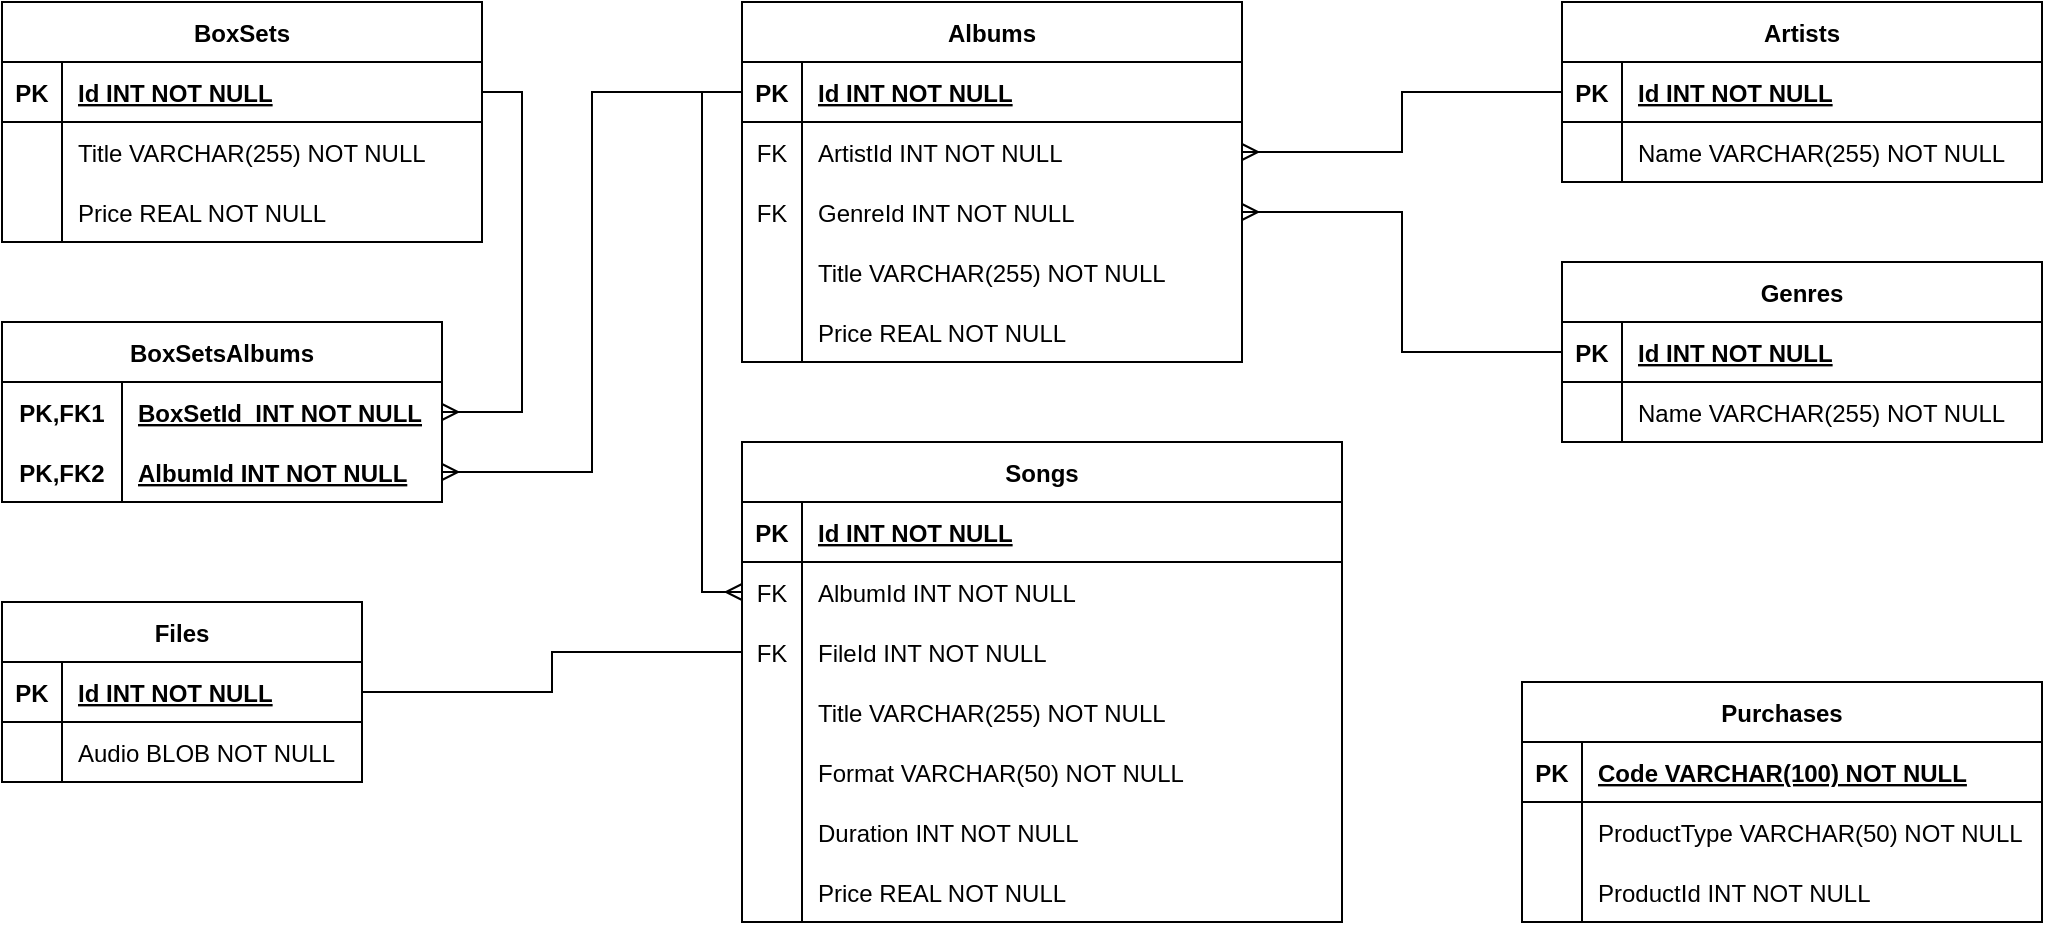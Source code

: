 <mxfile version="14.8.5" type="device"><diagram id="R2lEEEUBdFMjLlhIrx00" name="Page-1"><mxGraphModel dx="1102" dy="582" grid="1" gridSize="10" guides="1" tooltips="1" connect="1" arrows="1" fold="1" page="1" pageScale="1" pageWidth="850" pageHeight="1100" math="0" shadow="0" extFonts="Permanent Marker^https://fonts.googleapis.com/css?family=Permanent+Marker"><root><mxCell id="0"/><mxCell id="1" parent="0"/><mxCell id="7uqejl_nmy2r6HquEUfI-1" value="BoxSets" style="shape=table;startSize=30;container=1;collapsible=1;childLayout=tableLayout;fixedRows=1;rowLines=0;fontStyle=1;align=center;resizeLast=1;" parent="1" vertex="1"><mxGeometry x="70" y="70" width="240" height="120" as="geometry"/></mxCell><mxCell id="7uqejl_nmy2r6HquEUfI-2" value="" style="shape=partialRectangle;collapsible=0;dropTarget=0;pointerEvents=0;fillColor=none;top=0;left=0;bottom=1;right=0;points=[[0,0.5],[1,0.5]];portConstraint=eastwest;" parent="7uqejl_nmy2r6HquEUfI-1" vertex="1"><mxGeometry y="30" width="240" height="30" as="geometry"/></mxCell><mxCell id="7uqejl_nmy2r6HquEUfI-3" value="PK" style="shape=partialRectangle;connectable=0;fillColor=none;top=0;left=0;bottom=0;right=0;fontStyle=1;overflow=hidden;" parent="7uqejl_nmy2r6HquEUfI-2" vertex="1"><mxGeometry width="30" height="30" as="geometry"/></mxCell><mxCell id="7uqejl_nmy2r6HquEUfI-4" value="Id INT NOT NULL" style="shape=partialRectangle;connectable=0;fillColor=none;top=0;left=0;bottom=0;right=0;align=left;spacingLeft=6;fontStyle=5;overflow=hidden;" parent="7uqejl_nmy2r6HquEUfI-2" vertex="1"><mxGeometry x="30" width="210" height="30" as="geometry"/></mxCell><mxCell id="7uqejl_nmy2r6HquEUfI-5" value="" style="shape=partialRectangle;collapsible=0;dropTarget=0;pointerEvents=0;fillColor=none;top=0;left=0;bottom=0;right=0;points=[[0,0.5],[1,0.5]];portConstraint=eastwest;" parent="7uqejl_nmy2r6HquEUfI-1" vertex="1"><mxGeometry y="60" width="240" height="30" as="geometry"/></mxCell><mxCell id="7uqejl_nmy2r6HquEUfI-6" value="" style="shape=partialRectangle;connectable=0;fillColor=none;top=0;left=0;bottom=0;right=0;editable=1;overflow=hidden;" parent="7uqejl_nmy2r6HquEUfI-5" vertex="1"><mxGeometry width="30" height="30" as="geometry"/></mxCell><mxCell id="7uqejl_nmy2r6HquEUfI-7" value="Title VARCHAR(255) NOT NULL" style="shape=partialRectangle;connectable=0;fillColor=none;top=0;left=0;bottom=0;right=0;align=left;spacingLeft=6;overflow=hidden;" parent="7uqejl_nmy2r6HquEUfI-5" vertex="1"><mxGeometry x="30" width="210" height="30" as="geometry"/></mxCell><mxCell id="0F9N7bDEIpZ2K2sPTRCU-29" value="" style="shape=partialRectangle;collapsible=0;dropTarget=0;pointerEvents=0;fillColor=none;top=0;left=0;bottom=0;right=0;points=[[0,0.5],[1,0.5]];portConstraint=eastwest;" parent="7uqejl_nmy2r6HquEUfI-1" vertex="1"><mxGeometry y="90" width="240" height="30" as="geometry"/></mxCell><mxCell id="0F9N7bDEIpZ2K2sPTRCU-30" value="" style="shape=partialRectangle;connectable=0;fillColor=none;top=0;left=0;bottom=0;right=0;editable=1;overflow=hidden;" parent="0F9N7bDEIpZ2K2sPTRCU-29" vertex="1"><mxGeometry width="30" height="30" as="geometry"/></mxCell><mxCell id="0F9N7bDEIpZ2K2sPTRCU-31" value="Price REAL NOT NULL" style="shape=partialRectangle;connectable=0;fillColor=none;top=0;left=0;bottom=0;right=0;align=left;spacingLeft=6;overflow=hidden;" parent="0F9N7bDEIpZ2K2sPTRCU-29" vertex="1"><mxGeometry x="30" width="210" height="30" as="geometry"/></mxCell><mxCell id="7uqejl_nmy2r6HquEUfI-14" value="Albums" style="shape=table;startSize=30;container=1;collapsible=1;childLayout=tableLayout;fixedRows=1;rowLines=0;fontStyle=1;align=center;resizeLast=1;" parent="1" vertex="1"><mxGeometry x="440" y="70" width="250" height="180" as="geometry"/></mxCell><mxCell id="7uqejl_nmy2r6HquEUfI-15" value="" style="shape=partialRectangle;collapsible=0;dropTarget=0;pointerEvents=0;fillColor=none;top=0;left=0;bottom=1;right=0;points=[[0,0.5],[1,0.5]];portConstraint=eastwest;" parent="7uqejl_nmy2r6HquEUfI-14" vertex="1"><mxGeometry y="30" width="250" height="30" as="geometry"/></mxCell><mxCell id="7uqejl_nmy2r6HquEUfI-16" value="PK" style="shape=partialRectangle;connectable=0;fillColor=none;top=0;left=0;bottom=0;right=0;fontStyle=1;overflow=hidden;" parent="7uqejl_nmy2r6HquEUfI-15" vertex="1"><mxGeometry width="30" height="30" as="geometry"/></mxCell><mxCell id="7uqejl_nmy2r6HquEUfI-17" value="Id INT NOT NULL" style="shape=partialRectangle;connectable=0;fillColor=none;top=0;left=0;bottom=0;right=0;align=left;spacingLeft=6;fontStyle=5;overflow=hidden;" parent="7uqejl_nmy2r6HquEUfI-15" vertex="1"><mxGeometry x="30" width="220" height="30" as="geometry"/></mxCell><mxCell id="AmOFZMuzNIZ4vWkkpJwg-1" value="" style="shape=partialRectangle;collapsible=0;dropTarget=0;pointerEvents=0;fillColor=none;top=0;left=0;bottom=0;right=0;points=[[0,0.5],[1,0.5]];portConstraint=eastwest;" parent="7uqejl_nmy2r6HquEUfI-14" vertex="1"><mxGeometry y="60" width="250" height="30" as="geometry"/></mxCell><mxCell id="AmOFZMuzNIZ4vWkkpJwg-2" value="FK" style="shape=partialRectangle;connectable=0;fillColor=none;top=0;left=0;bottom=0;right=0;editable=1;overflow=hidden;" parent="AmOFZMuzNIZ4vWkkpJwg-1" vertex="1"><mxGeometry width="30" height="30" as="geometry"/></mxCell><mxCell id="AmOFZMuzNIZ4vWkkpJwg-3" value="ArtistId INT NOT NULL" style="shape=partialRectangle;connectable=0;fillColor=none;top=0;left=0;bottom=0;right=0;align=left;spacingLeft=6;overflow=hidden;" parent="AmOFZMuzNIZ4vWkkpJwg-1" vertex="1"><mxGeometry x="30" width="220" height="30" as="geometry"/></mxCell><mxCell id="AmOFZMuzNIZ4vWkkpJwg-4" value="" style="shape=partialRectangle;collapsible=0;dropTarget=0;pointerEvents=0;fillColor=none;top=0;left=0;bottom=0;right=0;points=[[0,0.5],[1,0.5]];portConstraint=eastwest;" parent="7uqejl_nmy2r6HquEUfI-14" vertex="1"><mxGeometry y="90" width="250" height="30" as="geometry"/></mxCell><mxCell id="AmOFZMuzNIZ4vWkkpJwg-5" value="FK" style="shape=partialRectangle;connectable=0;fillColor=none;top=0;left=0;bottom=0;right=0;editable=1;overflow=hidden;" parent="AmOFZMuzNIZ4vWkkpJwg-4" vertex="1"><mxGeometry width="30" height="30" as="geometry"/></mxCell><mxCell id="AmOFZMuzNIZ4vWkkpJwg-6" value="GenreId INT NOT NULL" style="shape=partialRectangle;connectable=0;fillColor=none;top=0;left=0;bottom=0;right=0;align=left;spacingLeft=6;overflow=hidden;" parent="AmOFZMuzNIZ4vWkkpJwg-4" vertex="1"><mxGeometry x="30" width="220" height="30" as="geometry"/></mxCell><mxCell id="7uqejl_nmy2r6HquEUfI-21" value="" style="shape=partialRectangle;collapsible=0;dropTarget=0;pointerEvents=0;fillColor=none;top=0;left=0;bottom=0;right=0;points=[[0,0.5],[1,0.5]];portConstraint=eastwest;" parent="7uqejl_nmy2r6HquEUfI-14" vertex="1"><mxGeometry y="120" width="250" height="30" as="geometry"/></mxCell><mxCell id="7uqejl_nmy2r6HquEUfI-22" value="" style="shape=partialRectangle;connectable=0;fillColor=none;top=0;left=0;bottom=0;right=0;editable=1;overflow=hidden;" parent="7uqejl_nmy2r6HquEUfI-21" vertex="1"><mxGeometry width="30" height="30" as="geometry"/></mxCell><mxCell id="7uqejl_nmy2r6HquEUfI-23" value="Title VARCHAR(255) NOT NULL" style="shape=partialRectangle;connectable=0;fillColor=none;top=0;left=0;bottom=0;right=0;align=left;spacingLeft=6;overflow=hidden;" parent="7uqejl_nmy2r6HquEUfI-21" vertex="1"><mxGeometry x="30" width="220" height="30" as="geometry"/></mxCell><mxCell id="0F9N7bDEIpZ2K2sPTRCU-32" value="" style="shape=partialRectangle;collapsible=0;dropTarget=0;pointerEvents=0;fillColor=none;top=0;left=0;bottom=0;right=0;points=[[0,0.5],[1,0.5]];portConstraint=eastwest;" parent="7uqejl_nmy2r6HquEUfI-14" vertex="1"><mxGeometry y="150" width="250" height="30" as="geometry"/></mxCell><mxCell id="0F9N7bDEIpZ2K2sPTRCU-33" value="" style="shape=partialRectangle;connectable=0;fillColor=none;top=0;left=0;bottom=0;right=0;editable=1;overflow=hidden;" parent="0F9N7bDEIpZ2K2sPTRCU-32" vertex="1"><mxGeometry width="30" height="30" as="geometry"/></mxCell><mxCell id="0F9N7bDEIpZ2K2sPTRCU-34" value="Price REAL NOT NULL" style="shape=partialRectangle;connectable=0;fillColor=none;top=0;left=0;bottom=0;right=0;align=left;spacingLeft=6;overflow=hidden;" parent="0F9N7bDEIpZ2K2sPTRCU-32" vertex="1"><mxGeometry x="30" width="220" height="30" as="geometry"/></mxCell><mxCell id="7uqejl_nmy2r6HquEUfI-28" value="Songs" style="shape=table;startSize=30;container=1;collapsible=1;childLayout=tableLayout;fixedRows=1;rowLines=0;fontStyle=1;align=center;resizeLast=1;" parent="1" vertex="1"><mxGeometry x="440" y="290" width="300" height="240" as="geometry"/></mxCell><mxCell id="7uqejl_nmy2r6HquEUfI-29" value="" style="shape=partialRectangle;collapsible=0;dropTarget=0;pointerEvents=0;fillColor=none;top=0;left=0;bottom=1;right=0;points=[[0,0.5],[1,0.5]];portConstraint=eastwest;" parent="7uqejl_nmy2r6HquEUfI-28" vertex="1"><mxGeometry y="30" width="300" height="30" as="geometry"/></mxCell><mxCell id="7uqejl_nmy2r6HquEUfI-30" value="PK" style="shape=partialRectangle;connectable=0;fillColor=none;top=0;left=0;bottom=0;right=0;fontStyle=1;overflow=hidden;" parent="7uqejl_nmy2r6HquEUfI-29" vertex="1"><mxGeometry width="30" height="30" as="geometry"/></mxCell><mxCell id="7uqejl_nmy2r6HquEUfI-31" value="Id INT NOT NULL" style="shape=partialRectangle;connectable=0;fillColor=none;top=0;left=0;bottom=0;right=0;align=left;spacingLeft=6;fontStyle=5;overflow=hidden;" parent="7uqejl_nmy2r6HquEUfI-29" vertex="1"><mxGeometry x="30" width="270" height="30" as="geometry"/></mxCell><mxCell id="7uqejl_nmy2r6HquEUfI-32" value="" style="shape=partialRectangle;collapsible=0;dropTarget=0;pointerEvents=0;fillColor=none;top=0;left=0;bottom=0;right=0;points=[[0,0.5],[1,0.5]];portConstraint=eastwest;" parent="7uqejl_nmy2r6HquEUfI-28" vertex="1"><mxGeometry y="60" width="300" height="30" as="geometry"/></mxCell><mxCell id="7uqejl_nmy2r6HquEUfI-33" value="FK" style="shape=partialRectangle;connectable=0;fillColor=none;top=0;left=0;bottom=0;right=0;editable=1;overflow=hidden;" parent="7uqejl_nmy2r6HquEUfI-32" vertex="1"><mxGeometry width="30" height="30" as="geometry"/></mxCell><mxCell id="7uqejl_nmy2r6HquEUfI-34" value="AlbumId INT NOT NULL" style="shape=partialRectangle;connectable=0;fillColor=none;top=0;left=0;bottom=0;right=0;align=left;spacingLeft=6;overflow=hidden;" parent="7uqejl_nmy2r6HquEUfI-32" vertex="1"><mxGeometry x="30" width="270" height="30" as="geometry"/></mxCell><mxCell id="7uqejl_nmy2r6HquEUfI-73" value="" style="shape=partialRectangle;collapsible=0;dropTarget=0;pointerEvents=0;fillColor=none;top=0;left=0;bottom=0;right=0;points=[[0,0.5],[1,0.5]];portConstraint=eastwest;" parent="7uqejl_nmy2r6HquEUfI-28" vertex="1"><mxGeometry y="90" width="300" height="30" as="geometry"/></mxCell><mxCell id="7uqejl_nmy2r6HquEUfI-74" value="FK" style="shape=partialRectangle;connectable=0;fillColor=none;top=0;left=0;bottom=0;right=0;editable=1;overflow=hidden;" parent="7uqejl_nmy2r6HquEUfI-73" vertex="1"><mxGeometry width="30" height="30" as="geometry"/></mxCell><mxCell id="7uqejl_nmy2r6HquEUfI-75" value="FileId INT NOT NULL" style="shape=partialRectangle;connectable=0;fillColor=none;top=0;left=0;bottom=0;right=0;align=left;spacingLeft=6;overflow=hidden;" parent="7uqejl_nmy2r6HquEUfI-73" vertex="1"><mxGeometry x="30" width="270" height="30" as="geometry"/></mxCell><mxCell id="7uqejl_nmy2r6HquEUfI-35" value="" style="shape=partialRectangle;collapsible=0;dropTarget=0;pointerEvents=0;fillColor=none;top=0;left=0;bottom=0;right=0;points=[[0,0.5],[1,0.5]];portConstraint=eastwest;" parent="7uqejl_nmy2r6HquEUfI-28" vertex="1"><mxGeometry y="120" width="300" height="30" as="geometry"/></mxCell><mxCell id="7uqejl_nmy2r6HquEUfI-36" value="" style="shape=partialRectangle;connectable=0;fillColor=none;top=0;left=0;bottom=0;right=0;editable=1;overflow=hidden;" parent="7uqejl_nmy2r6HquEUfI-35" vertex="1"><mxGeometry width="30" height="30" as="geometry"/></mxCell><mxCell id="7uqejl_nmy2r6HquEUfI-37" value="Title VARCHAR(255) NOT NULL" style="shape=partialRectangle;connectable=0;fillColor=none;top=0;left=0;bottom=0;right=0;align=left;spacingLeft=6;overflow=hidden;" parent="7uqejl_nmy2r6HquEUfI-35" vertex="1"><mxGeometry x="30" width="270" height="30" as="geometry"/></mxCell><mxCell id="7uqejl_nmy2r6HquEUfI-38" value="" style="shape=partialRectangle;collapsible=0;dropTarget=0;pointerEvents=0;fillColor=none;top=0;left=0;bottom=0;right=0;points=[[0,0.5],[1,0.5]];portConstraint=eastwest;" parent="7uqejl_nmy2r6HquEUfI-28" vertex="1"><mxGeometry y="150" width="300" height="30" as="geometry"/></mxCell><mxCell id="7uqejl_nmy2r6HquEUfI-39" value="" style="shape=partialRectangle;connectable=0;fillColor=none;top=0;left=0;bottom=0;right=0;editable=1;overflow=hidden;" parent="7uqejl_nmy2r6HquEUfI-38" vertex="1"><mxGeometry width="30" height="30" as="geometry"/></mxCell><mxCell id="7uqejl_nmy2r6HquEUfI-40" value="Format VARCHAR(50) NOT NULL" style="shape=partialRectangle;connectable=0;fillColor=none;top=0;left=0;bottom=0;right=0;align=left;spacingLeft=6;overflow=hidden;" parent="7uqejl_nmy2r6HquEUfI-38" vertex="1"><mxGeometry x="30" width="270" height="30" as="geometry"/></mxCell><mxCell id="7uqejl_nmy2r6HquEUfI-77" value="" style="shape=partialRectangle;collapsible=0;dropTarget=0;pointerEvents=0;fillColor=none;top=0;left=0;bottom=0;right=0;points=[[0,0.5],[1,0.5]];portConstraint=eastwest;" parent="7uqejl_nmy2r6HquEUfI-28" vertex="1"><mxGeometry y="180" width="300" height="30" as="geometry"/></mxCell><mxCell id="7uqejl_nmy2r6HquEUfI-78" value="" style="shape=partialRectangle;connectable=0;fillColor=none;top=0;left=0;bottom=0;right=0;editable=1;overflow=hidden;" parent="7uqejl_nmy2r6HquEUfI-77" vertex="1"><mxGeometry width="30" height="30" as="geometry"/></mxCell><mxCell id="7uqejl_nmy2r6HquEUfI-79" value="Duration INT NOT NULL" style="shape=partialRectangle;connectable=0;fillColor=none;top=0;left=0;bottom=0;right=0;align=left;spacingLeft=6;overflow=hidden;" parent="7uqejl_nmy2r6HquEUfI-77" vertex="1"><mxGeometry x="30" width="270" height="30" as="geometry"/></mxCell><mxCell id="0F9N7bDEIpZ2K2sPTRCU-35" value="" style="shape=partialRectangle;collapsible=0;dropTarget=0;pointerEvents=0;fillColor=none;top=0;left=0;bottom=0;right=0;points=[[0,0.5],[1,0.5]];portConstraint=eastwest;" parent="7uqejl_nmy2r6HquEUfI-28" vertex="1"><mxGeometry y="210" width="300" height="30" as="geometry"/></mxCell><mxCell id="0F9N7bDEIpZ2K2sPTRCU-36" value="" style="shape=partialRectangle;connectable=0;fillColor=none;top=0;left=0;bottom=0;right=0;editable=1;overflow=hidden;" parent="0F9N7bDEIpZ2K2sPTRCU-35" vertex="1"><mxGeometry width="30" height="30" as="geometry"/></mxCell><mxCell id="0F9N7bDEIpZ2K2sPTRCU-37" value="Price REAL NOT NULL" style="shape=partialRectangle;connectable=0;fillColor=none;top=0;left=0;bottom=0;right=0;align=left;spacingLeft=6;overflow=hidden;" parent="0F9N7bDEIpZ2K2sPTRCU-35" vertex="1"><mxGeometry x="30" width="270" height="30" as="geometry"/></mxCell><mxCell id="7uqejl_nmy2r6HquEUfI-44" value="BoxSetsAlbums" style="shape=table;startSize=30;container=1;collapsible=1;childLayout=tableLayout;fixedRows=1;rowLines=0;fontStyle=1;align=center;resizeLast=1;" parent="1" vertex="1"><mxGeometry x="70" y="230" width="220" height="90" as="geometry"/></mxCell><mxCell id="7uqejl_nmy2r6HquEUfI-45" value="" style="shape=partialRectangle;collapsible=0;dropTarget=0;pointerEvents=0;fillColor=none;top=0;left=0;bottom=0;right=0;points=[[0,0.5],[1,0.5]];portConstraint=eastwest;" parent="7uqejl_nmy2r6HquEUfI-44" vertex="1"><mxGeometry y="30" width="220" height="30" as="geometry"/></mxCell><mxCell id="7uqejl_nmy2r6HquEUfI-46" value="PK,FK1" style="shape=partialRectangle;connectable=0;fillColor=none;top=0;left=0;bottom=0;right=0;fontStyle=1;overflow=hidden;" parent="7uqejl_nmy2r6HquEUfI-45" vertex="1"><mxGeometry width="60" height="30" as="geometry"/></mxCell><mxCell id="7uqejl_nmy2r6HquEUfI-47" value="BoxSetId  INT NOT NULL" style="shape=partialRectangle;connectable=0;fillColor=none;top=0;left=0;bottom=0;right=0;align=left;spacingLeft=6;fontStyle=5;overflow=hidden;" parent="7uqejl_nmy2r6HquEUfI-45" vertex="1"><mxGeometry x="60" width="160" height="30" as="geometry"/></mxCell><mxCell id="7uqejl_nmy2r6HquEUfI-48" value="" style="shape=partialRectangle;collapsible=0;dropTarget=0;pointerEvents=0;fillColor=none;top=0;left=0;bottom=1;right=0;points=[[0,0.5],[1,0.5]];portConstraint=eastwest;" parent="7uqejl_nmy2r6HquEUfI-44" vertex="1"><mxGeometry y="60" width="220" height="30" as="geometry"/></mxCell><mxCell id="7uqejl_nmy2r6HquEUfI-49" value="PK,FK2" style="shape=partialRectangle;connectable=0;fillColor=none;top=0;left=0;bottom=0;right=0;fontStyle=1;overflow=hidden;" parent="7uqejl_nmy2r6HquEUfI-48" vertex="1"><mxGeometry width="60" height="30" as="geometry"/></mxCell><mxCell id="7uqejl_nmy2r6HquEUfI-50" value="AlbumId INT NOT NULL" style="shape=partialRectangle;connectable=0;fillColor=none;top=0;left=0;bottom=0;right=0;align=left;spacingLeft=6;fontStyle=5;overflow=hidden;" parent="7uqejl_nmy2r6HquEUfI-48" vertex="1"><mxGeometry x="60" width="160" height="30" as="geometry"/></mxCell><mxCell id="7uqejl_nmy2r6HquEUfI-57" style="edgeStyle=orthogonalEdgeStyle;rounded=0;orthogonalLoop=1;jettySize=auto;html=1;exitX=1;exitY=0.5;exitDx=0;exitDy=0;entryX=1;entryY=0.5;entryDx=0;entryDy=0;endArrow=ERmany;endFill=0;" parent="1" source="7uqejl_nmy2r6HquEUfI-2" target="7uqejl_nmy2r6HquEUfI-45" edge="1"><mxGeometry relative="1" as="geometry"/></mxCell><mxCell id="7uqejl_nmy2r6HquEUfI-58" style="edgeStyle=orthogonalEdgeStyle;rounded=0;orthogonalLoop=1;jettySize=auto;html=1;exitX=0;exitY=0.5;exitDx=0;exitDy=0;entryX=1;entryY=0.5;entryDx=0;entryDy=0;endArrow=ERmany;endFill=0;" parent="1" source="7uqejl_nmy2r6HquEUfI-15" target="7uqejl_nmy2r6HquEUfI-48" edge="1"><mxGeometry relative="1" as="geometry"/></mxCell><mxCell id="7uqejl_nmy2r6HquEUfI-59" style="edgeStyle=orthogonalEdgeStyle;rounded=0;orthogonalLoop=1;jettySize=auto;html=1;exitX=0;exitY=0.5;exitDx=0;exitDy=0;entryX=0;entryY=0.5;entryDx=0;entryDy=0;endArrow=ERmany;endFill=0;" parent="1" source="7uqejl_nmy2r6HquEUfI-15" target="7uqejl_nmy2r6HquEUfI-32" edge="1"><mxGeometry relative="1" as="geometry"/></mxCell><mxCell id="7uqejl_nmy2r6HquEUfI-60" value="Files" style="shape=table;startSize=30;container=1;collapsible=1;childLayout=tableLayout;fixedRows=1;rowLines=0;fontStyle=1;align=center;resizeLast=1;" parent="1" vertex="1"><mxGeometry x="70" y="370" width="180" height="90" as="geometry"/></mxCell><mxCell id="7uqejl_nmy2r6HquEUfI-61" value="" style="shape=partialRectangle;collapsible=0;dropTarget=0;pointerEvents=0;fillColor=none;top=0;left=0;bottom=1;right=0;points=[[0,0.5],[1,0.5]];portConstraint=eastwest;" parent="7uqejl_nmy2r6HquEUfI-60" vertex="1"><mxGeometry y="30" width="180" height="30" as="geometry"/></mxCell><mxCell id="7uqejl_nmy2r6HquEUfI-62" value="PK" style="shape=partialRectangle;connectable=0;fillColor=none;top=0;left=0;bottom=0;right=0;fontStyle=1;overflow=hidden;" parent="7uqejl_nmy2r6HquEUfI-61" vertex="1"><mxGeometry width="30" height="30" as="geometry"/></mxCell><mxCell id="7uqejl_nmy2r6HquEUfI-63" value="Id INT NOT NULL" style="shape=partialRectangle;connectable=0;fillColor=none;top=0;left=0;bottom=0;right=0;align=left;spacingLeft=6;fontStyle=5;overflow=hidden;" parent="7uqejl_nmy2r6HquEUfI-61" vertex="1"><mxGeometry x="30" width="150" height="30" as="geometry"/></mxCell><mxCell id="7uqejl_nmy2r6HquEUfI-64" value="" style="shape=partialRectangle;collapsible=0;dropTarget=0;pointerEvents=0;fillColor=none;top=0;left=0;bottom=0;right=0;points=[[0,0.5],[1,0.5]];portConstraint=eastwest;" parent="7uqejl_nmy2r6HquEUfI-60" vertex="1"><mxGeometry y="60" width="180" height="30" as="geometry"/></mxCell><mxCell id="7uqejl_nmy2r6HquEUfI-65" value="" style="shape=partialRectangle;connectable=0;fillColor=none;top=0;left=0;bottom=0;right=0;editable=1;overflow=hidden;" parent="7uqejl_nmy2r6HquEUfI-64" vertex="1"><mxGeometry width="30" height="30" as="geometry"/></mxCell><mxCell id="7uqejl_nmy2r6HquEUfI-66" value="Audio BLOB NOT NULL" style="shape=partialRectangle;connectable=0;fillColor=none;top=0;left=0;bottom=0;right=0;align=left;spacingLeft=6;overflow=hidden;" parent="7uqejl_nmy2r6HquEUfI-64" vertex="1"><mxGeometry x="30" width="150" height="30" as="geometry"/></mxCell><mxCell id="7uqejl_nmy2r6HquEUfI-76" style="edgeStyle=orthogonalEdgeStyle;rounded=0;orthogonalLoop=1;jettySize=auto;html=1;exitX=1;exitY=0.5;exitDx=0;exitDy=0;entryX=0;entryY=0.5;entryDx=0;entryDy=0;endArrow=none;endFill=0;" parent="1" source="7uqejl_nmy2r6HquEUfI-61" target="7uqejl_nmy2r6HquEUfI-73" edge="1"><mxGeometry relative="1" as="geometry"/></mxCell><mxCell id="0F9N7bDEIpZ2K2sPTRCU-1" value="Artists" style="shape=table;startSize=30;container=1;collapsible=1;childLayout=tableLayout;fixedRows=1;rowLines=0;fontStyle=1;align=center;resizeLast=1;" parent="1" vertex="1"><mxGeometry x="850" y="70" width="240" height="90" as="geometry"/></mxCell><mxCell id="0F9N7bDEIpZ2K2sPTRCU-2" value="" style="shape=partialRectangle;collapsible=0;dropTarget=0;pointerEvents=0;fillColor=none;top=0;left=0;bottom=1;right=0;points=[[0,0.5],[1,0.5]];portConstraint=eastwest;" parent="0F9N7bDEIpZ2K2sPTRCU-1" vertex="1"><mxGeometry y="30" width="240" height="30" as="geometry"/></mxCell><mxCell id="0F9N7bDEIpZ2K2sPTRCU-3" value="PK" style="shape=partialRectangle;connectable=0;fillColor=none;top=0;left=0;bottom=0;right=0;fontStyle=1;overflow=hidden;" parent="0F9N7bDEIpZ2K2sPTRCU-2" vertex="1"><mxGeometry width="30" height="30" as="geometry"/></mxCell><mxCell id="0F9N7bDEIpZ2K2sPTRCU-4" value="Id INT NOT NULL" style="shape=partialRectangle;connectable=0;fillColor=none;top=0;left=0;bottom=0;right=0;align=left;spacingLeft=6;fontStyle=5;overflow=hidden;" parent="0F9N7bDEIpZ2K2sPTRCU-2" vertex="1"><mxGeometry x="30" width="210" height="30" as="geometry"/></mxCell><mxCell id="0F9N7bDEIpZ2K2sPTRCU-5" value="" style="shape=partialRectangle;collapsible=0;dropTarget=0;pointerEvents=0;fillColor=none;top=0;left=0;bottom=0;right=0;points=[[0,0.5],[1,0.5]];portConstraint=eastwest;" parent="0F9N7bDEIpZ2K2sPTRCU-1" vertex="1"><mxGeometry y="60" width="240" height="30" as="geometry"/></mxCell><mxCell id="0F9N7bDEIpZ2K2sPTRCU-6" value="" style="shape=partialRectangle;connectable=0;fillColor=none;top=0;left=0;bottom=0;right=0;editable=1;overflow=hidden;" parent="0F9N7bDEIpZ2K2sPTRCU-5" vertex="1"><mxGeometry width="30" height="30" as="geometry"/></mxCell><mxCell id="0F9N7bDEIpZ2K2sPTRCU-7" value="Name VARCHAR(255) NOT NULL" style="shape=partialRectangle;connectable=0;fillColor=none;top=0;left=0;bottom=0;right=0;align=left;spacingLeft=6;overflow=hidden;" parent="0F9N7bDEIpZ2K2sPTRCU-5" vertex="1"><mxGeometry x="30" width="210" height="30" as="geometry"/></mxCell><mxCell id="0F9N7bDEIpZ2K2sPTRCU-14" style="edgeStyle=orthogonalEdgeStyle;rounded=0;orthogonalLoop=1;jettySize=auto;html=1;exitX=0;exitY=0.5;exitDx=0;exitDy=0;entryX=1;entryY=0.5;entryDx=0;entryDy=0;endArrow=ERmany;endFill=0;" parent="1" source="0F9N7bDEIpZ2K2sPTRCU-2" target="AmOFZMuzNIZ4vWkkpJwg-1" edge="1"><mxGeometry relative="1" as="geometry"/></mxCell><mxCell id="0F9N7bDEIpZ2K2sPTRCU-15" value="Genres" style="shape=table;startSize=30;container=1;collapsible=1;childLayout=tableLayout;fixedRows=1;rowLines=0;fontStyle=1;align=center;resizeLast=1;" parent="1" vertex="1"><mxGeometry x="850" y="200" width="240" height="90" as="geometry"/></mxCell><mxCell id="0F9N7bDEIpZ2K2sPTRCU-16" value="" style="shape=partialRectangle;collapsible=0;dropTarget=0;pointerEvents=0;fillColor=none;top=0;left=0;bottom=1;right=0;points=[[0,0.5],[1,0.5]];portConstraint=eastwest;" parent="0F9N7bDEIpZ2K2sPTRCU-15" vertex="1"><mxGeometry y="30" width="240" height="30" as="geometry"/></mxCell><mxCell id="0F9N7bDEIpZ2K2sPTRCU-17" value="PK" style="shape=partialRectangle;connectable=0;fillColor=none;top=0;left=0;bottom=0;right=0;fontStyle=1;overflow=hidden;" parent="0F9N7bDEIpZ2K2sPTRCU-16" vertex="1"><mxGeometry width="30" height="30" as="geometry"/></mxCell><mxCell id="0F9N7bDEIpZ2K2sPTRCU-18" value="Id INT NOT NULL" style="shape=partialRectangle;connectable=0;fillColor=none;top=0;left=0;bottom=0;right=0;align=left;spacingLeft=6;fontStyle=5;overflow=hidden;" parent="0F9N7bDEIpZ2K2sPTRCU-16" vertex="1"><mxGeometry x="30" width="210" height="30" as="geometry"/></mxCell><mxCell id="0F9N7bDEIpZ2K2sPTRCU-19" value="" style="shape=partialRectangle;collapsible=0;dropTarget=0;pointerEvents=0;fillColor=none;top=0;left=0;bottom=0;right=0;points=[[0,0.5],[1,0.5]];portConstraint=eastwest;" parent="0F9N7bDEIpZ2K2sPTRCU-15" vertex="1"><mxGeometry y="60" width="240" height="30" as="geometry"/></mxCell><mxCell id="0F9N7bDEIpZ2K2sPTRCU-20" value="" style="shape=partialRectangle;connectable=0;fillColor=none;top=0;left=0;bottom=0;right=0;editable=1;overflow=hidden;" parent="0F9N7bDEIpZ2K2sPTRCU-19" vertex="1"><mxGeometry width="30" height="30" as="geometry"/></mxCell><mxCell id="0F9N7bDEIpZ2K2sPTRCU-21" value="Name VARCHAR(255) NOT NULL" style="shape=partialRectangle;connectable=0;fillColor=none;top=0;left=0;bottom=0;right=0;align=left;spacingLeft=6;overflow=hidden;" parent="0F9N7bDEIpZ2K2sPTRCU-19" vertex="1"><mxGeometry x="30" width="210" height="30" as="geometry"/></mxCell><mxCell id="0F9N7bDEIpZ2K2sPTRCU-28" style="edgeStyle=orthogonalEdgeStyle;rounded=0;orthogonalLoop=1;jettySize=auto;html=1;exitX=0;exitY=0.5;exitDx=0;exitDy=0;entryX=1;entryY=0.5;entryDx=0;entryDy=0;endArrow=ERmany;endFill=0;" parent="1" source="0F9N7bDEIpZ2K2sPTRCU-16" target="AmOFZMuzNIZ4vWkkpJwg-4" edge="1"><mxGeometry relative="1" as="geometry"/></mxCell><mxCell id="zLt3-NUHpEHgKV683jzk-1" value="Purchases" style="shape=table;startSize=30;container=1;collapsible=1;childLayout=tableLayout;fixedRows=1;rowLines=0;fontStyle=1;align=center;resizeLast=1;" vertex="1" parent="1"><mxGeometry x="830" y="410" width="260" height="120" as="geometry"/></mxCell><mxCell id="zLt3-NUHpEHgKV683jzk-2" value="" style="shape=partialRectangle;collapsible=0;dropTarget=0;pointerEvents=0;fillColor=none;top=0;left=0;bottom=1;right=0;points=[[0,0.5],[1,0.5]];portConstraint=eastwest;" vertex="1" parent="zLt3-NUHpEHgKV683jzk-1"><mxGeometry y="30" width="260" height="30" as="geometry"/></mxCell><mxCell id="zLt3-NUHpEHgKV683jzk-3" value="PK" style="shape=partialRectangle;connectable=0;fillColor=none;top=0;left=0;bottom=0;right=0;fontStyle=1;overflow=hidden;" vertex="1" parent="zLt3-NUHpEHgKV683jzk-2"><mxGeometry width="30" height="30" as="geometry"/></mxCell><mxCell id="zLt3-NUHpEHgKV683jzk-4" value="Code VARCHAR(100) NOT NULL" style="shape=partialRectangle;connectable=0;fillColor=none;top=0;left=0;bottom=0;right=0;align=left;spacingLeft=6;fontStyle=5;overflow=hidden;" vertex="1" parent="zLt3-NUHpEHgKV683jzk-2"><mxGeometry x="30" width="230" height="30" as="geometry"/></mxCell><mxCell id="zLt3-NUHpEHgKV683jzk-5" value="" style="shape=partialRectangle;collapsible=0;dropTarget=0;pointerEvents=0;fillColor=none;top=0;left=0;bottom=0;right=0;points=[[0,0.5],[1,0.5]];portConstraint=eastwest;" vertex="1" parent="zLt3-NUHpEHgKV683jzk-1"><mxGeometry y="60" width="260" height="30" as="geometry"/></mxCell><mxCell id="zLt3-NUHpEHgKV683jzk-6" value="" style="shape=partialRectangle;connectable=0;fillColor=none;top=0;left=0;bottom=0;right=0;editable=1;overflow=hidden;" vertex="1" parent="zLt3-NUHpEHgKV683jzk-5"><mxGeometry width="30" height="30" as="geometry"/></mxCell><mxCell id="zLt3-NUHpEHgKV683jzk-7" value="ProductType VARCHAR(50) NOT NULL" style="shape=partialRectangle;connectable=0;fillColor=none;top=0;left=0;bottom=0;right=0;align=left;spacingLeft=6;overflow=hidden;" vertex="1" parent="zLt3-NUHpEHgKV683jzk-5"><mxGeometry x="30" width="230" height="30" as="geometry"/></mxCell><mxCell id="zLt3-NUHpEHgKV683jzk-8" value="" style="shape=partialRectangle;collapsible=0;dropTarget=0;pointerEvents=0;fillColor=none;top=0;left=0;bottom=0;right=0;points=[[0,0.5],[1,0.5]];portConstraint=eastwest;" vertex="1" parent="zLt3-NUHpEHgKV683jzk-1"><mxGeometry y="90" width="260" height="30" as="geometry"/></mxCell><mxCell id="zLt3-NUHpEHgKV683jzk-9" value="" style="shape=partialRectangle;connectable=0;fillColor=none;top=0;left=0;bottom=0;right=0;editable=1;overflow=hidden;" vertex="1" parent="zLt3-NUHpEHgKV683jzk-8"><mxGeometry width="30" height="30" as="geometry"/></mxCell><mxCell id="zLt3-NUHpEHgKV683jzk-10" value="ProductId INT NOT NULL" style="shape=partialRectangle;connectable=0;fillColor=none;top=0;left=0;bottom=0;right=0;align=left;spacingLeft=6;overflow=hidden;" vertex="1" parent="zLt3-NUHpEHgKV683jzk-8"><mxGeometry x="30" width="230" height="30" as="geometry"/></mxCell></root></mxGraphModel></diagram></mxfile>